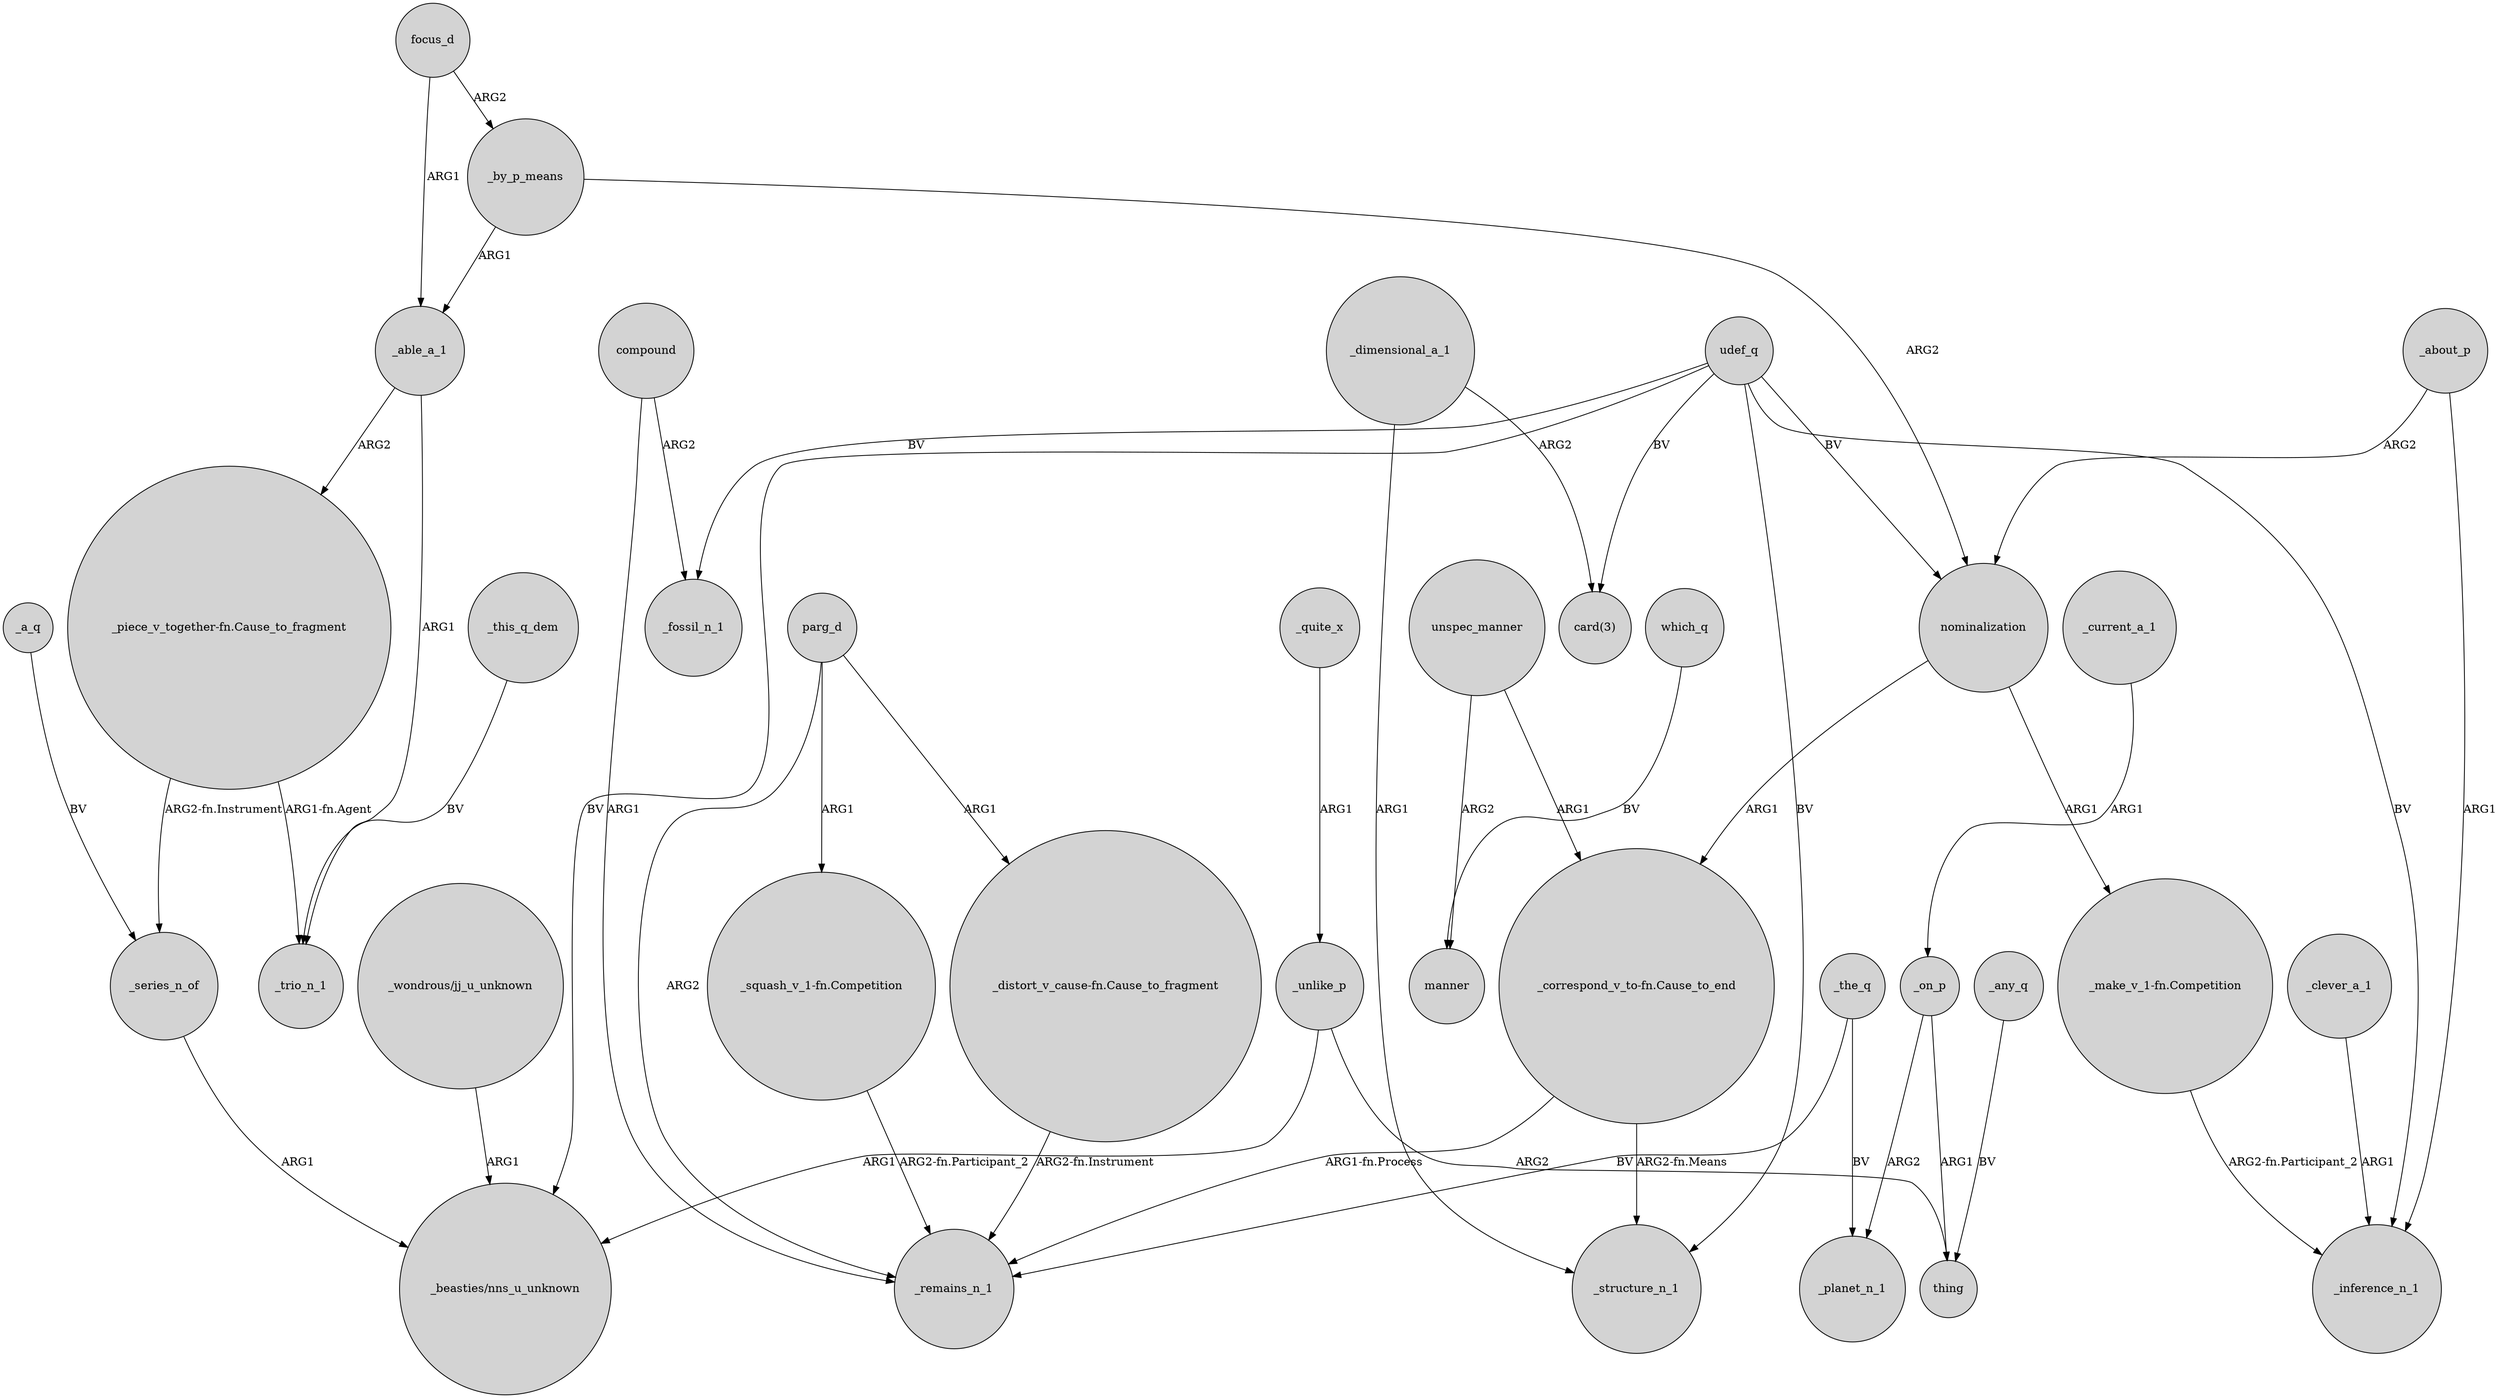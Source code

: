 digraph {
	node [shape=circle style=filled]
	"_wondrous/jj_u_unknown" -> "_beasties/nns_u_unknown" [label=ARG1]
	"_piece_v_together-fn.Cause_to_fragment" -> _series_n_of [label="ARG2-fn.Instrument"]
	unspec_manner -> manner [label=ARG2]
	_dimensional_a_1 -> "card(3)" [label=ARG2]
	focus_d -> _able_a_1 [label=ARG1]
	_series_n_of -> "_beasties/nns_u_unknown" [label=ARG1]
	_able_a_1 -> "_piece_v_together-fn.Cause_to_fragment" [label=ARG2]
	compound -> _fossil_n_1 [label=ARG2]
	_the_q -> _remains_n_1 [label=BV]
	_any_q -> thing [label=BV]
	"_distort_v_cause-fn.Cause_to_fragment" -> _remains_n_1 [label="ARG2-fn.Instrument"]
	udef_q -> nominalization [label=BV]
	_this_q_dem -> _trio_n_1 [label=BV]
	udef_q -> _inference_n_1 [label=BV]
	_quite_x -> _unlike_p [label=ARG1]
	_the_q -> _planet_n_1 [label=BV]
	_on_p -> thing [label=ARG1]
	"_correspond_v_to-fn.Cause_to_end" -> _structure_n_1 [label="ARG2-fn.Means"]
	_a_q -> _series_n_of [label=BV]
	_current_a_1 -> _on_p [label=ARG1]
	_about_p -> nominalization [label=ARG2]
	udef_q -> _structure_n_1 [label=BV]
	"_piece_v_together-fn.Cause_to_fragment" -> _trio_n_1 [label="ARG1-fn.Agent"]
	parg_d -> _remains_n_1 [label=ARG2]
	_by_p_means -> _able_a_1 [label=ARG1]
	_unlike_p -> "_beasties/nns_u_unknown" [label=ARG1]
	compound -> _remains_n_1 [label=ARG1]
	parg_d -> "_squash_v_1-fn.Competition" [label=ARG1]
	_about_p -> _inference_n_1 [label=ARG1]
	_by_p_means -> nominalization [label=ARG2]
	udef_q -> "card(3)" [label=BV]
	unspec_manner -> "_correspond_v_to-fn.Cause_to_end" [label=ARG1]
	_on_p -> _planet_n_1 [label=ARG2]
	_clever_a_1 -> _inference_n_1 [label=ARG1]
	which_q -> manner [label=BV]
	focus_d -> _by_p_means [label=ARG2]
	nominalization -> "_make_v_1-fn.Competition" [label=ARG1]
	_unlike_p -> thing [label=ARG2]
	"_squash_v_1-fn.Competition" -> _remains_n_1 [label="ARG2-fn.Participant_2"]
	udef_q -> _fossil_n_1 [label=BV]
	udef_q -> "_beasties/nns_u_unknown" [label=BV]
	_dimensional_a_1 -> _structure_n_1 [label=ARG1]
	"_correspond_v_to-fn.Cause_to_end" -> _remains_n_1 [label="ARG1-fn.Process"]
	nominalization -> "_correspond_v_to-fn.Cause_to_end" [label=ARG1]
	"_make_v_1-fn.Competition" -> _inference_n_1 [label="ARG2-fn.Participant_2"]
	parg_d -> "_distort_v_cause-fn.Cause_to_fragment" [label=ARG1]
	_able_a_1 -> _trio_n_1 [label=ARG1]
}
